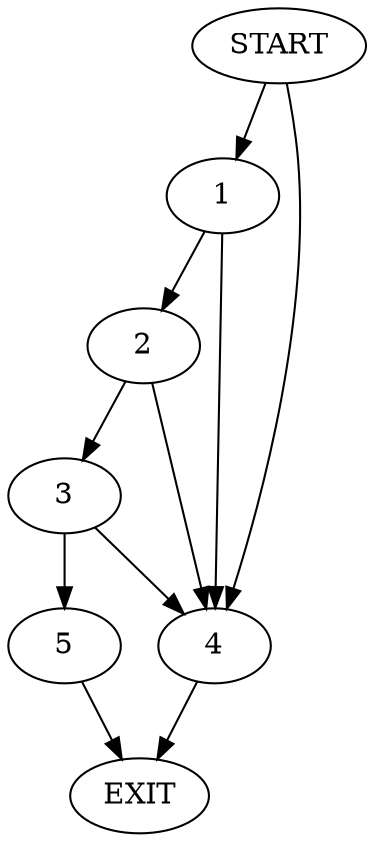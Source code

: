 digraph { 
0 [label="START"];
1;
2;
3;
4;
5;
6[label="EXIT"];
0 -> 4;
0 -> 1;
1 -> 4;
1 -> 2;
2 -> 4;
2 -> 3;
3 -> 4;
3 -> 5;
4 -> 6;
5 -> 6;
}